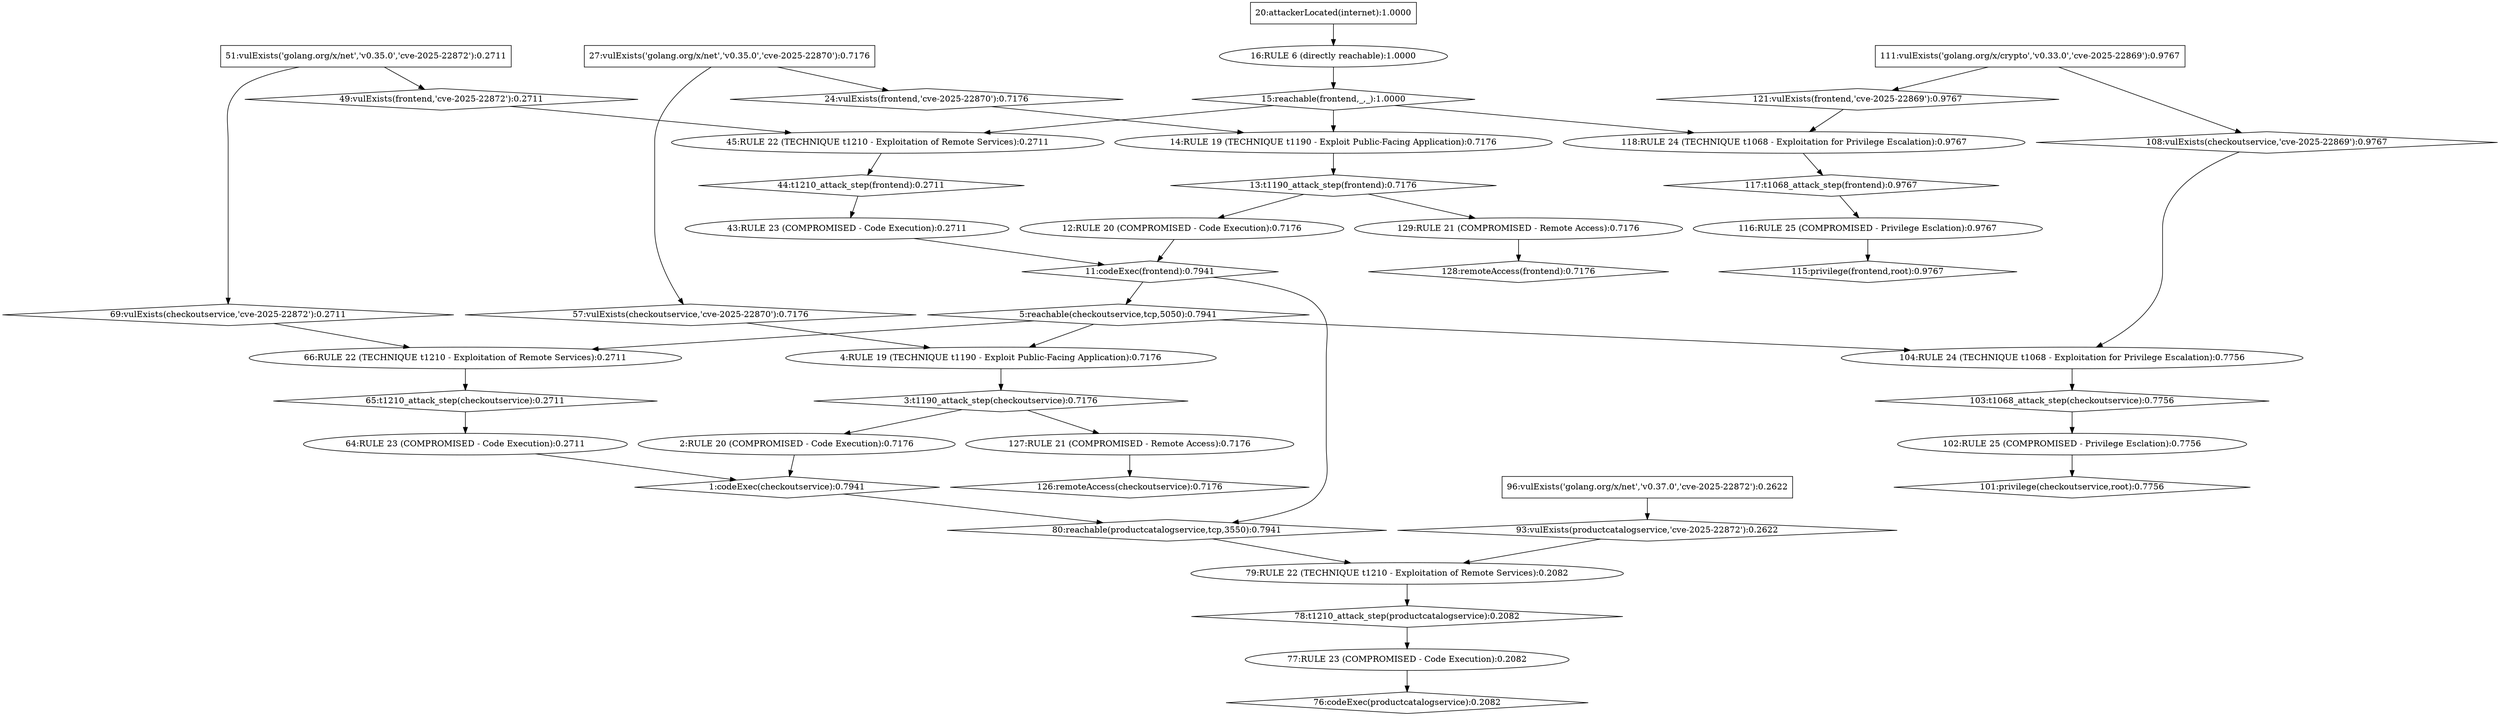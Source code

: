 strict digraph G {
	graph [name=G];
	1	[label="1:codeExec(checkoutservice):0.7941",
		probability=0.7941462437530209,
		shape=diamond];
	80	[label="80:reachable(productcatalogservice,tcp,3550):0.7941",
		probability=0.7941462437530209,
		shape=diamond];
	1 -> 80;
	2	[label="2:RULE 20 (COMPROMISED - Code Execution):0.7176",
		probability=0.7175817210877059,
		shape=ellipse];
	2 -> 1;
	3	[label="3:t1190_attack_step(checkoutservice):0.7176",
		probability=0.7175817210877059,
		shape=diamond];
	3 -> 2;
	127	[label="127:RULE 21 (COMPROMISED - Remote Access):0.7176",
		probability=0.7175817210877059,
		shape=ellipse];
	3 -> 127;
	4	[label="4:RULE 19 (TECHNIQUE t1190 - Exploit Public-Facing Application):0.7176",
		probability=0.7175817210877059,
		shape=ellipse];
	4 -> 3;
	5	[label="5:reachable(checkoutservice,tcp,5050):0.7941",
		probability=0.7941462437530209,
		shape=diamond];
	5 -> 4;
	66	[label="66:RULE 22 (TECHNIQUE t1210 - Exploitation of Remote Services):0.2711",
		probability=0.2711032832584196,
		shape=ellipse];
	5 -> 66;
	104	[label="104:RULE 24 (TECHNIQUE t1068 - Exploitation for Privilege Escalation):0.7756",
		probability=0.7756425831796554,
		shape=ellipse];
	5 -> 104;
	11	[label="11:codeExec(frontend):0.7941",
		probability=0.7941462437530209,
		shape=diamond];
	11 -> 5;
	11 -> 80;
	12	[label="12:RULE 20 (COMPROMISED - Code Execution):0.7176",
		probability=0.7175817210877059,
		shape=ellipse];
	12 -> 11;
	13	[label="13:t1190_attack_step(frontend):0.7176",
		probability=0.7175817210877059,
		shape=diamond];
	13 -> 12;
	129	[label="129:RULE 21 (COMPROMISED - Remote Access):0.7176",
		probability=0.7175817210877059,
		shape=ellipse];
	13 -> 129;
	14	[label="14:RULE 19 (TECHNIQUE t1190 - Exploit Public-Facing Application):0.7176",
		probability=0.7175817210877059,
		shape=ellipse];
	14 -> 13;
	15	[label="15:reachable(frontend,_,_):1.0000",
		probability=1.0,
		shape=diamond];
	15 -> 14;
	45	[label="45:RULE 22 (TECHNIQUE t1210 - Exploitation of Remote Services):0.2711",
		probability=0.2711032832584196,
		shape=ellipse];
	15 -> 45;
	118	[label="118:RULE 24 (TECHNIQUE t1068 - Exploitation for Privilege Escalation):0.9767",
		probability=0.976699933143397,
		shape=ellipse];
	15 -> 118;
	16	[label="16:RULE 6 (directly reachable):1.0000",
		probability=1.0,
		shape=ellipse];
	16 -> 15;
	20	[label="20:attackerLocated(internet):1.0000",
		probability=1.0,
		shape=box];
	20 -> 16;
	24	[label="24:vulExists(frontend,'cve-2025-22870'):0.7176",
		probability=0.7175817210877059,
		shape=diamond];
	24 -> 14;
	27	[label="27:vulExists('golang.org/x/net','v0.35.0','cve-2025-22870'):0.7176",
		probability=0.7175817210877059,
		shape=box];
	27 -> 24;
	57	[label="57:vulExists(checkoutservice,'cve-2025-22870'):0.7176",
		probability=0.7175817210877059,
		shape=diamond];
	27 -> 57;
	43	[label="43:RULE 23 (COMPROMISED - Code Execution):0.2711",
		probability=0.2711032832584196,
		shape=ellipse];
	43 -> 11;
	44	[label="44:t1210_attack_step(frontend):0.2711",
		probability=0.2711032832584196,
		shape=diamond];
	44 -> 43;
	45 -> 44;
	49	[label="49:vulExists(frontend,'cve-2025-22872'):0.2711",
		probability=0.2711032832584196,
		shape=diamond];
	49 -> 45;
	51	[label="51:vulExists('golang.org/x/net','v0.35.0','cve-2025-22872'):0.2711",
		probability=0.2711032832584196,
		shape=box];
	51 -> 49;
	69	[label="69:vulExists(checkoutservice,'cve-2025-22872'):0.2711",
		probability=0.2711032832584196,
		shape=diamond];
	51 -> 69;
	57 -> 4;
	64	[label="64:RULE 23 (COMPROMISED - Code Execution):0.2711",
		probability=0.2711032832584196,
		shape=ellipse];
	64 -> 1;
	65	[label="65:t1210_attack_step(checkoutservice):0.2711",
		probability=0.2711032832584196,
		shape=diamond];
	65 -> 64;
	66 -> 65;
	69 -> 66;
	76	[label="76:codeExec(productcatalogservice):0.2082",
		probability=0.20824933826297065,
		shape=diamond];
	77	[label="77:RULE 23 (COMPROMISED - Code Execution):0.2082",
		probability=0.20824933826297065,
		shape=ellipse];
	77 -> 76;
	78	[label="78:t1210_attack_step(productcatalogservice):0.2082",
		probability=0.20824933826297065,
		shape=diamond];
	78 -> 77;
	79	[label="79:RULE 22 (TECHNIQUE t1210 - Exploitation of Remote Services):0.2082",
		probability=0.20824933826297065,
		shape=ellipse];
	79 -> 78;
	80 -> 79;
	93	[label="93:vulExists(productcatalogservice,'cve-2025-22872'):0.2622",
		probability=0.26223046435227626,
		shape=diamond];
	93 -> 79;
	96	[label="96:vulExists('golang.org/x/net','v0.37.0','cve-2025-22872'):0.2622",
		probability=0.26223046435227626,
		shape=box];
	96 -> 93;
	101	[label="101:privilege(checkoutservice,root):0.7756",
		probability=0.7756425831796554,
		shape=diamond];
	102	[label="102:RULE 25 (COMPROMISED - Privilege Esclation):0.7756",
		probability=0.7756425831796554,
		shape=ellipse];
	102 -> 101;
	103	[label="103:t1068_attack_step(checkoutservice):0.7756",
		probability=0.7756425831796554,
		shape=diamond];
	103 -> 102;
	104 -> 103;
	108	[label="108:vulExists(checkoutservice,'cve-2025-22869'):0.9767",
		probability=0.976699933143397,
		shape=diamond];
	108 -> 104;
	111	[label="111:vulExists('golang.org/x/crypto','v0.33.0','cve-2025-22869'):0.9767",
		probability=0.976699933143397,
		shape=box];
	111 -> 108;
	121	[label="121:vulExists(frontend,'cve-2025-22869'):0.9767",
		probability=0.976699933143397,
		shape=diamond];
	111 -> 121;
	115	[label="115:privilege(frontend,root):0.9767",
		probability=0.976699933143397,
		shape=diamond];
	116	[label="116:RULE 25 (COMPROMISED - Privilege Esclation):0.9767",
		probability=0.976699933143397,
		shape=ellipse];
	116 -> 115;
	117	[label="117:t1068_attack_step(frontend):0.9767",
		probability=0.976699933143397,
		shape=diamond];
	117 -> 116;
	118 -> 117;
	121 -> 118;
	126	[label="126:remoteAccess(checkoutservice):0.7176",
		probability=0.7175817210877059,
		shape=diamond];
	127 -> 126;
	128	[label="128:remoteAccess(frontend):0.7176",
		probability=0.7175817210877059,
		shape=diamond];
	129 -> 128;
}
